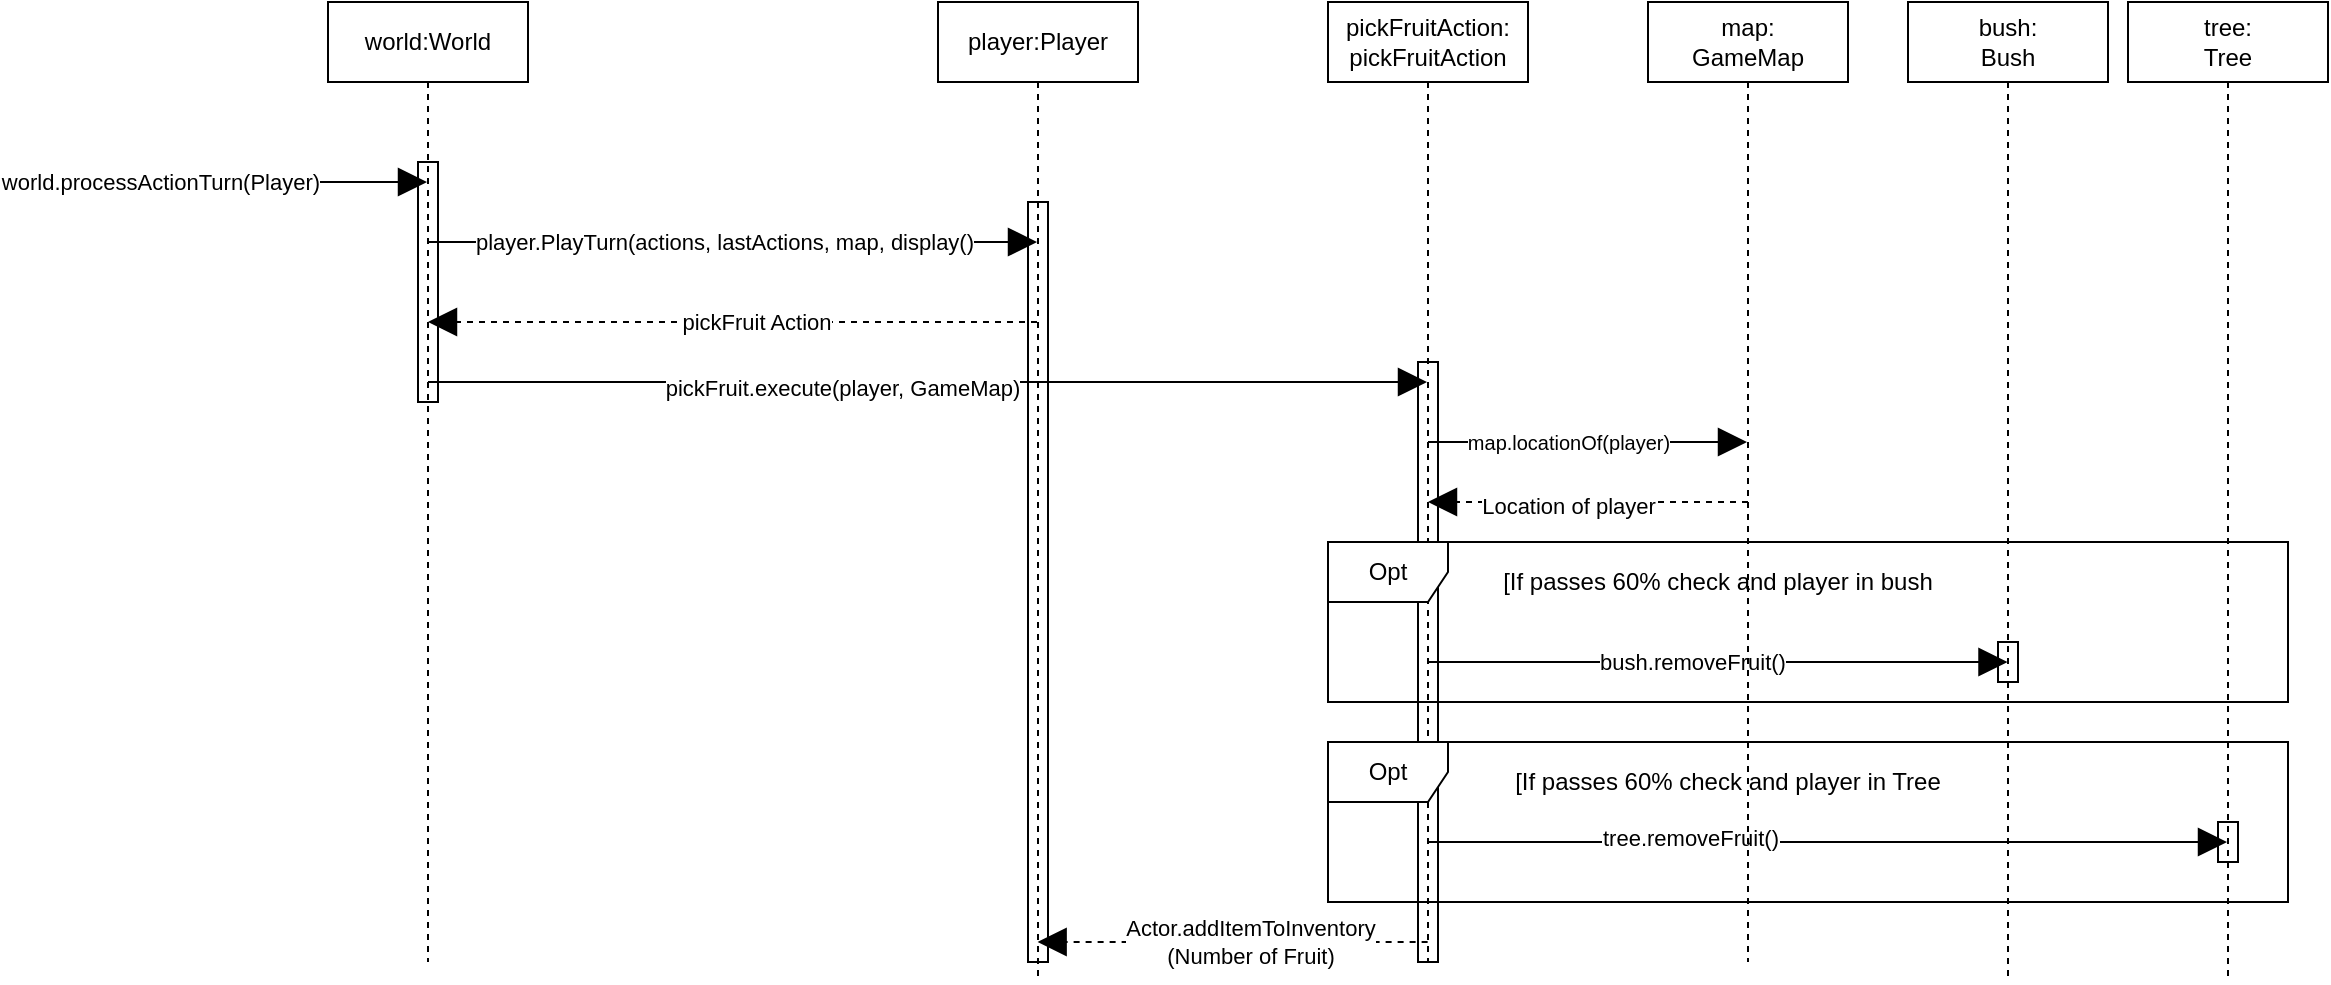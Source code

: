 <mxfile version="14.6.5" type="device"><diagram id="QY4K_dC8BTK31Get-kmV" name="Page-1"><mxGraphModel dx="1718" dy="962" grid="1" gridSize="10" guides="1" tooltips="1" connect="1" arrows="1" fold="1" page="1" pageScale="1" pageWidth="1169" pageHeight="827" math="0" shadow="0"><root><mxCell id="0"/><mxCell id="1" parent="0"/><mxCell id="WNVH1HHIPUukN4-e0zlU-10" value="world:World" style="shape=umlLifeline;perimeter=lifelinePerimeter;whiteSpace=wrap;html=1;container=1;collapsible=0;recursiveResize=0;outlineConnect=0;" parent="1" vertex="1"><mxGeometry x="180" y="140" width="100" height="480" as="geometry"/></mxCell><mxCell id="WNVH1HHIPUukN4-e0zlU-15" value="" style="endArrow=block;endFill=1;endSize=12;html=1;" parent="WNVH1HHIPUukN4-e0zlU-10" target="WNVH1HHIPUukN4-e0zlU-11" edge="1"><mxGeometry width="160" relative="1" as="geometry"><mxPoint x="50" y="120" as="sourcePoint"/><mxPoint x="210" y="120" as="targetPoint"/></mxGeometry></mxCell><mxCell id="WNVH1HHIPUukN4-e0zlU-16" value="player.PlayTurn(actions, lastActions, map, display()" style="edgeLabel;html=1;align=center;verticalAlign=middle;resizable=0;points=[];" parent="WNVH1HHIPUukN4-e0zlU-15" vertex="1" connectable="0"><mxGeometry x="-0.45" y="-1" relative="1" as="geometry"><mxPoint x="64" y="-1" as="offset"/></mxGeometry></mxCell><mxCell id="WNVH1HHIPUukN4-e0zlU-57" value="" style="html=1;points=[];perimeter=orthogonalPerimeter;fillColor=none;" parent="WNVH1HHIPUukN4-e0zlU-10" vertex="1"><mxGeometry x="45" y="80" width="10" height="120" as="geometry"/></mxCell><mxCell id="WNVH1HHIPUukN4-e0zlU-11" value="player:Player" style="shape=umlLifeline;perimeter=lifelinePerimeter;whiteSpace=wrap;html=1;container=1;collapsible=0;recursiveResize=0;outlineConnect=0;" parent="1" vertex="1"><mxGeometry x="485" y="140" width="100" height="490" as="geometry"/></mxCell><mxCell id="WNVH1HHIPUukN4-e0zlU-58" value="" style="html=1;points=[];perimeter=orthogonalPerimeter;fillColor=none;" parent="WNVH1HHIPUukN4-e0zlU-11" vertex="1"><mxGeometry x="45" y="100" width="10" height="380" as="geometry"/></mxCell><mxCell id="WNVH1HHIPUukN4-e0zlU-12" value="" style="endArrow=block;endFill=1;endSize=12;html=1;" parent="1" target="WNVH1HHIPUukN4-e0zlU-10" edge="1"><mxGeometry width="160" relative="1" as="geometry"><mxPoint x="30" y="230" as="sourcePoint"/><mxPoint x="150" y="230" as="targetPoint"/></mxGeometry></mxCell><mxCell id="WNVH1HHIPUukN4-e0zlU-14" value="world.processActionTurn(Player)" style="edgeLabel;html=1;align=center;verticalAlign=middle;resizable=0;points=[];" parent="WNVH1HHIPUukN4-e0zlU-12" vertex="1" connectable="0"><mxGeometry x="-0.579" relative="1" as="geometry"><mxPoint x="24" as="offset"/></mxGeometry></mxCell><mxCell id="WNVH1HHIPUukN4-e0zlU-17" value="" style="endArrow=block;dashed=1;endFill=1;endSize=12;html=1;" parent="1" source="WNVH1HHIPUukN4-e0zlU-11" target="WNVH1HHIPUukN4-e0zlU-10" edge="1"><mxGeometry width="160" relative="1" as="geometry"><mxPoint x="460" y="310" as="sourcePoint"/><mxPoint x="320" y="310" as="targetPoint"/><Array as="points"><mxPoint x="380" y="300"/></Array></mxGeometry></mxCell><mxCell id="WNVH1HHIPUukN4-e0zlU-18" value="pickFruit Action" style="edgeLabel;html=1;align=center;verticalAlign=middle;resizable=0;points=[];" parent="WNVH1HHIPUukN4-e0zlU-17" vertex="1" connectable="0"><mxGeometry x="0.397" relative="1" as="geometry"><mxPoint x="72" as="offset"/></mxGeometry></mxCell><mxCell id="WNVH1HHIPUukN4-e0zlU-19" value="bush:&lt;br&gt;Bush" style="shape=umlLifeline;perimeter=lifelinePerimeter;whiteSpace=wrap;html=1;container=1;collapsible=0;recursiveResize=0;outlineConnect=0;" parent="1" vertex="1"><mxGeometry x="970" y="140" width="100" height="490" as="geometry"/></mxCell><mxCell id="WNVH1HHIPUukN4-e0zlU-24" value="tree:&lt;br&gt;Tree" style="shape=umlLifeline;perimeter=lifelinePerimeter;whiteSpace=wrap;html=1;container=1;collapsible=0;recursiveResize=0;outlineConnect=0;" parent="1" vertex="1"><mxGeometry x="1080" y="140" width="100" height="490" as="geometry"/></mxCell><mxCell id="WNVH1HHIPUukN4-e0zlU-30" value="pickFruitAction:&lt;br&gt;pickFruitAction" style="shape=umlLifeline;perimeter=lifelinePerimeter;whiteSpace=wrap;html=1;container=1;collapsible=0;recursiveResize=0;outlineConnect=0;" parent="1" vertex="1"><mxGeometry x="680" y="140" width="100" height="480" as="geometry"/></mxCell><mxCell id="WNVH1HHIPUukN4-e0zlU-36" value="" style="endArrow=block;endFill=1;endSize=12;html=1;" parent="WNVH1HHIPUukN4-e0zlU-30" target="WNVH1HHIPUukN4-e0zlU-35" edge="1"><mxGeometry width="160" relative="1" as="geometry"><mxPoint x="50" y="220" as="sourcePoint"/><mxPoint x="210" y="220" as="targetPoint"/></mxGeometry></mxCell><mxCell id="WNVH1HHIPUukN4-e0zlU-37" value="&lt;font style=&quot;font-size: 10px&quot;&gt;map.locationOf(player)&lt;/font&gt;" style="edgeLabel;html=1;align=center;verticalAlign=middle;resizable=0;points=[];" parent="WNVH1HHIPUukN4-e0zlU-36" vertex="1" connectable="0"><mxGeometry x="-0.262" y="2" relative="1" as="geometry"><mxPoint x="11" y="2" as="offset"/></mxGeometry></mxCell><mxCell id="WNVH1HHIPUukN4-e0zlU-45" value="" style="endArrow=block;endFill=1;endSize=12;html=1;" parent="WNVH1HHIPUukN4-e0zlU-30" target="WNVH1HHIPUukN4-e0zlU-24" edge="1"><mxGeometry width="160" relative="1" as="geometry"><mxPoint x="50" y="420" as="sourcePoint"/><mxPoint x="210" y="420" as="targetPoint"/></mxGeometry></mxCell><mxCell id="WNVH1HHIPUukN4-e0zlU-46" value="tree.removeFruit()" style="edgeLabel;html=1;align=center;verticalAlign=middle;resizable=0;points=[];" parent="WNVH1HHIPUukN4-e0zlU-45" vertex="1" connectable="0"><mxGeometry x="-0.608" y="2" relative="1" as="geometry"><mxPoint x="52" as="offset"/></mxGeometry></mxCell><mxCell id="WNVH1HHIPUukN4-e0zlU-59" value="" style="html=1;points=[];perimeter=orthogonalPerimeter;fillColor=none;" parent="WNVH1HHIPUukN4-e0zlU-30" vertex="1"><mxGeometry x="45" y="180" width="10" height="300" as="geometry"/></mxCell><mxCell id="WNVH1HHIPUukN4-e0zlU-22" value="" style="endArrow=block;dashed=1;endFill=1;endSize=12;html=1;snapToPoint=0;" parent="1" edge="1"><mxGeometry width="160" relative="1" as="geometry"><mxPoint x="729.81" y="610" as="sourcePoint"/><mxPoint x="534.81" y="610" as="targetPoint"/></mxGeometry></mxCell><mxCell id="WNVH1HHIPUukN4-e0zlU-23" value="Actor.addItemToInventory&lt;br&gt;(Number of Fruit)" style="edgeLabel;html=1;align=center;verticalAlign=middle;resizable=0;points=[];" parent="WNVH1HHIPUukN4-e0zlU-22" vertex="1" connectable="0"><mxGeometry x="0.268" y="1" relative="1" as="geometry"><mxPoint x="34" y="-1" as="offset"/></mxGeometry></mxCell><mxCell id="WNVH1HHIPUukN4-e0zlU-20" value="" style="endArrow=block;endFill=1;endSize=12;html=1;" parent="1" source="WNVH1HHIPUukN4-e0zlU-10" target="WNVH1HHIPUukN4-e0zlU-30" edge="1"><mxGeometry width="160" relative="1" as="geometry"><mxPoint x="230" y="360" as="sourcePoint"/><mxPoint x="390" y="360" as="targetPoint"/><Array as="points"><mxPoint x="520" y="330"/></Array></mxGeometry></mxCell><mxCell id="WNVH1HHIPUukN4-e0zlU-21" value="pickFruit.execute(player, GameMap)" style="edgeLabel;html=1;align=center;verticalAlign=middle;resizable=0;points=[];" parent="WNVH1HHIPUukN4-e0zlU-20" vertex="1" connectable="0"><mxGeometry x="-0.55" y="-3" relative="1" as="geometry"><mxPoint x="94" as="offset"/></mxGeometry></mxCell><mxCell id="WNVH1HHIPUukN4-e0zlU-33" value="" style="endArrow=block;endFill=1;endSize=12;html=1;snapToPoint=1;" parent="1" edge="1"><mxGeometry width="160" relative="1" as="geometry"><mxPoint x="730.25" y="470" as="sourcePoint"/><mxPoint x="1019.75" y="470" as="targetPoint"/></mxGeometry></mxCell><mxCell id="WNVH1HHIPUukN4-e0zlU-34" value="bush.removeFruit()" style="edgeLabel;html=1;align=center;verticalAlign=middle;resizable=0;points=[];" parent="WNVH1HHIPUukN4-e0zlU-33" vertex="1" connectable="0"><mxGeometry x="-0.43" y="-1" relative="1" as="geometry"><mxPoint x="49" y="-1" as="offset"/></mxGeometry></mxCell><mxCell id="WNVH1HHIPUukN4-e0zlU-35" value="map:&lt;br&gt;GameMap" style="shape=umlLifeline;perimeter=lifelinePerimeter;whiteSpace=wrap;html=1;container=1;collapsible=0;recursiveResize=0;outlineConnect=0;" parent="1" vertex="1"><mxGeometry x="840" y="140" width="100" height="480" as="geometry"/></mxCell><mxCell id="WNVH1HHIPUukN4-e0zlU-38" value="" style="endArrow=block;dashed=1;endFill=1;endSize=12;html=1;" parent="WNVH1HHIPUukN4-e0zlU-35" target="WNVH1HHIPUukN4-e0zlU-30" edge="1"><mxGeometry width="160" relative="1" as="geometry"><mxPoint x="50" y="250" as="sourcePoint"/><mxPoint x="210" y="250" as="targetPoint"/></mxGeometry></mxCell><mxCell id="WNVH1HHIPUukN4-e0zlU-39" value="Location of player" style="edgeLabel;html=1;align=center;verticalAlign=middle;resizable=0;points=[];" parent="WNVH1HHIPUukN4-e0zlU-38" vertex="1" connectable="0"><mxGeometry x="0.243" y="2" relative="1" as="geometry"><mxPoint x="9" as="offset"/></mxGeometry></mxCell><mxCell id="WNVH1HHIPUukN4-e0zlU-41" value="Opt" style="shape=umlFrame;whiteSpace=wrap;html=1;" parent="1" vertex="1"><mxGeometry x="680" y="410" width="480" height="80" as="geometry"/></mxCell><mxCell id="WNVH1HHIPUukN4-e0zlU-42" value="[If passes 60% check and player in bush" style="text;html=1;strokeColor=none;fillColor=none;align=center;verticalAlign=middle;whiteSpace=wrap;rounded=0;" parent="1" vertex="1"><mxGeometry x="760" y="420" width="230" height="20" as="geometry"/></mxCell><mxCell id="WNVH1HHIPUukN4-e0zlU-54" value="Opt" style="shape=umlFrame;whiteSpace=wrap;html=1;" parent="1" vertex="1"><mxGeometry x="680" y="510" width="480" height="80" as="geometry"/></mxCell><mxCell id="WNVH1HHIPUukN4-e0zlU-55" value="[If passes 60% check and player in Tree" style="text;html=1;strokeColor=none;fillColor=none;align=center;verticalAlign=middle;whiteSpace=wrap;rounded=0;" parent="1" vertex="1"><mxGeometry x="760" y="520" width="240" height="20" as="geometry"/></mxCell><mxCell id="WNVH1HHIPUukN4-e0zlU-60" value="" style="html=1;points=[];perimeter=orthogonalPerimeter;fillColor=none;" parent="1" vertex="1"><mxGeometry x="1015" y="460" width="10" height="20" as="geometry"/></mxCell><mxCell id="WNVH1HHIPUukN4-e0zlU-61" value="" style="html=1;points=[];perimeter=orthogonalPerimeter;fillColor=none;" parent="1" vertex="1"><mxGeometry x="1125" y="550" width="10" height="20" as="geometry"/></mxCell></root></mxGraphModel></diagram></mxfile>